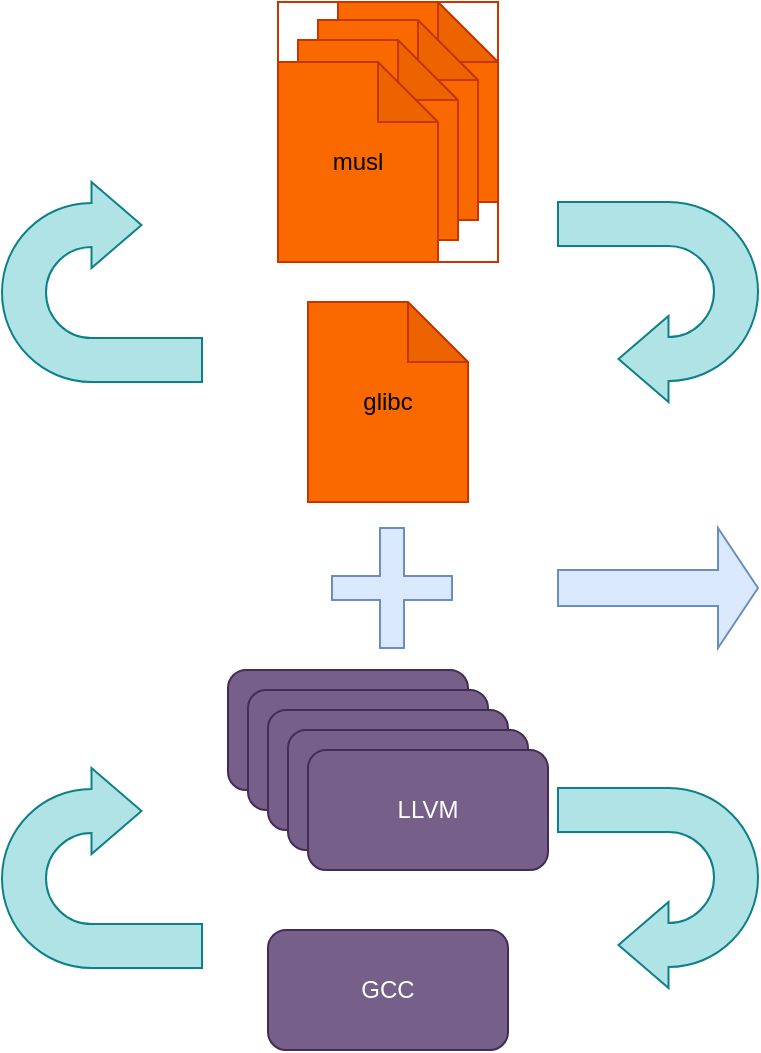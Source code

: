 <mxfile version="24.7.5">
  <diagram name="Page-1" id="0QjSaVCatBFAy3Mwwejj">
    <mxGraphModel dx="1633" dy="349" grid="1" gridSize="10" guides="1" tooltips="1" connect="1" arrows="1" fold="1" page="1" pageScale="1" pageWidth="827" pageHeight="1169" math="0" shadow="0">
      <root>
        <mxCell id="0" />
        <mxCell id="1" parent="0" />
        <mxCell id="fHFCtrGvoFbgslVEsmNQ-1" value="" style="html=1;shadow=0;dashed=0;align=center;verticalAlign=middle;shape=mxgraph.arrows2.uTurnArrow;dy=11;arrowHead=43;dx2=25;fillColor=#b0e3e6;strokeColor=#0e8088;" parent="1" vertex="1">
          <mxGeometry x="-678" y="501" width="100" height="100" as="geometry" />
        </mxCell>
        <mxCell id="fHFCtrGvoFbgslVEsmNQ-2" value="" style="html=1;shadow=0;dashed=0;align=center;verticalAlign=middle;shape=mxgraph.arrows2.uTurnArrow;dy=11;arrowHead=43;dx2=25;rotation=-180;fillColor=#b0e3e6;strokeColor=#0e8088;" parent="1" vertex="1">
          <mxGeometry x="-400" y="511" width="100" height="100" as="geometry" />
        </mxCell>
        <mxCell id="fHFCtrGvoFbgslVEsmNQ-4" value="" style="html=1;shadow=0;dashed=0;align=center;verticalAlign=middle;shape=mxgraph.arrows2.uTurnArrow;dy=11;arrowHead=43;dx2=25;fillColor=#b0e3e6;strokeColor=#0e8088;" parent="1" vertex="1">
          <mxGeometry x="-678" y="208" width="100" height="100" as="geometry" />
        </mxCell>
        <mxCell id="fHFCtrGvoFbgslVEsmNQ-5" value="" style="html=1;shadow=0;dashed=0;align=center;verticalAlign=middle;shape=mxgraph.arrows2.uTurnArrow;dy=11;arrowHead=43;dx2=25;rotation=-180;fillColor=#b0e3e6;strokeColor=#0e8088;" parent="1" vertex="1">
          <mxGeometry x="-400" y="218" width="100" height="100" as="geometry" />
        </mxCell>
        <mxCell id="fHFCtrGvoFbgslVEsmNQ-7" value="glibc" style="shape=note;whiteSpace=wrap;html=1;backgroundOutline=1;darkOpacity=0.05;fillColor=#fa6800;strokeColor=#C73500;fontColor=#000000;" parent="1" vertex="1">
          <mxGeometry x="-525" y="268" width="80" height="100" as="geometry" />
        </mxCell>
        <mxCell id="fHFCtrGvoFbgslVEsmNQ-12" value="" style="group;fillColor=none;strokeColor=#C73500;fontColor=#000000;" parent="1" vertex="1" connectable="0">
          <mxGeometry x="-540" y="118" width="110" height="130" as="geometry" />
        </mxCell>
        <mxCell id="fHFCtrGvoFbgslVEsmNQ-8" value="GCC" style="shape=note;whiteSpace=wrap;html=1;backgroundOutline=1;darkOpacity=0.05;fillColor=#fa6800;strokeColor=#C73500;fontColor=#000000;" parent="fHFCtrGvoFbgslVEsmNQ-12" vertex="1">
          <mxGeometry x="30" width="80" height="100" as="geometry" />
        </mxCell>
        <mxCell id="fHFCtrGvoFbgslVEsmNQ-9" value="GCC" style="shape=note;whiteSpace=wrap;html=1;backgroundOutline=1;darkOpacity=0.05;fillColor=#fa6800;strokeColor=#C73500;fontColor=#000000;" parent="fHFCtrGvoFbgslVEsmNQ-12" vertex="1">
          <mxGeometry x="20" y="9" width="80" height="100" as="geometry" />
        </mxCell>
        <mxCell id="fHFCtrGvoFbgslVEsmNQ-10" value="GCC" style="shape=note;whiteSpace=wrap;html=1;backgroundOutline=1;darkOpacity=0.05;fillColor=#fa6800;strokeColor=#C73500;fontColor=#000000;" parent="fHFCtrGvoFbgslVEsmNQ-12" vertex="1">
          <mxGeometry x="10" y="19" width="80" height="100" as="geometry" />
        </mxCell>
        <mxCell id="fHFCtrGvoFbgslVEsmNQ-11" value="musl" style="shape=note;whiteSpace=wrap;html=1;backgroundOutline=1;darkOpacity=0.05;fillColor=#fa6800;strokeColor=#C73500;fontColor=#000000;" parent="fHFCtrGvoFbgslVEsmNQ-12" vertex="1">
          <mxGeometry y="30" width="80" height="100" as="geometry" />
        </mxCell>
        <mxCell id="fHFCtrGvoFbgslVEsmNQ-14" value="GCC" style="rounded=1;whiteSpace=wrap;html=1;fillColor=#76608a;strokeColor=#432D57;fontColor=#ffffff;" parent="1" vertex="1">
          <mxGeometry x="-545" y="582" width="120" height="60" as="geometry" />
        </mxCell>
        <mxCell id="fHFCtrGvoFbgslVEsmNQ-15" value="GCC" style="rounded=1;whiteSpace=wrap;html=1;fillColor=#76608a;strokeColor=#432D57;fontColor=#ffffff;" parent="1" vertex="1">
          <mxGeometry x="-565" y="452" width="120" height="60" as="geometry" />
        </mxCell>
        <mxCell id="fHFCtrGvoFbgslVEsmNQ-16" value="GCC" style="rounded=1;whiteSpace=wrap;html=1;fillColor=#76608a;strokeColor=#432D57;fontColor=#ffffff;" parent="1" vertex="1">
          <mxGeometry x="-555" y="462" width="120" height="60" as="geometry" />
        </mxCell>
        <mxCell id="fHFCtrGvoFbgslVEsmNQ-17" value="GCC" style="rounded=1;whiteSpace=wrap;html=1;fillColor=#76608a;strokeColor=#432D57;fontColor=#ffffff;" parent="1" vertex="1">
          <mxGeometry x="-545" y="472" width="120" height="60" as="geometry" />
        </mxCell>
        <mxCell id="fHFCtrGvoFbgslVEsmNQ-18" value="GCC" style="rounded=1;whiteSpace=wrap;html=1;fillColor=#76608a;strokeColor=#432D57;fontColor=#ffffff;" parent="1" vertex="1">
          <mxGeometry x="-535" y="482" width="120" height="60" as="geometry" />
        </mxCell>
        <mxCell id="fHFCtrGvoFbgslVEsmNQ-19" value="LLVM" style="rounded=1;whiteSpace=wrap;html=1;fillColor=#76608a;strokeColor=#432D57;fontColor=#ffffff;" parent="1" vertex="1">
          <mxGeometry x="-525" y="492" width="120" height="60" as="geometry" />
        </mxCell>
        <mxCell id="fHFCtrGvoFbgslVEsmNQ-25" value="" style="shape=cross;whiteSpace=wrap;html=1;fillColor=#dae8fc;strokeColor=#6c8ebf;" parent="1" vertex="1">
          <mxGeometry x="-513" y="381" width="60" height="60" as="geometry" />
        </mxCell>
        <mxCell id="fHFCtrGvoFbgslVEsmNQ-26" value="" style="shape=singleArrow;whiteSpace=wrap;html=1;fillColor=#dae8fc;strokeColor=#6c8ebf;" parent="1" vertex="1">
          <mxGeometry x="-400" y="381" width="100" height="60" as="geometry" />
        </mxCell>
      </root>
    </mxGraphModel>
  </diagram>
</mxfile>
